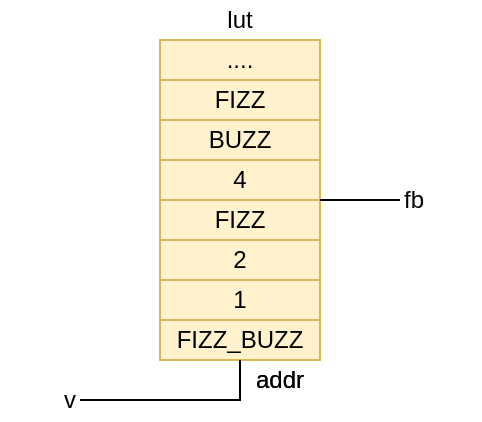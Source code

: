 <mxfile version="21.6.5" type="device">
  <diagram name="Page-1" id="l2YeYNKZNRmyEFJVFDeX">
    <mxGraphModel dx="382" dy="523" grid="1" gridSize="10" guides="1" tooltips="1" connect="1" arrows="1" fold="1" page="1" pageScale="1" pageWidth="827" pageHeight="1169" math="0" shadow="0">
      <root>
        <mxCell id="0" />
        <mxCell id="1" parent="0" />
        <mxCell id="F5BHP4as5XQNbplAumEu-1" value="FIZZ_BUZZ" style="rounded=0;whiteSpace=wrap;html=1;fillColor=#fff2cc;strokeColor=#d6b656;" vertex="1" parent="1">
          <mxGeometry x="320" y="540" width="80" height="20" as="geometry" />
        </mxCell>
        <mxCell id="F5BHP4as5XQNbplAumEu-2" value="1" style="rounded=0;whiteSpace=wrap;html=1;fillColor=#fff2cc;strokeColor=#d6b656;" vertex="1" parent="1">
          <mxGeometry x="320" y="520" width="80" height="20" as="geometry" />
        </mxCell>
        <mxCell id="F5BHP4as5XQNbplAumEu-3" value="2" style="rounded=0;whiteSpace=wrap;html=1;fillColor=#fff2cc;strokeColor=#d6b656;" vertex="1" parent="1">
          <mxGeometry x="320" y="500" width="80" height="20" as="geometry" />
        </mxCell>
        <mxCell id="F5BHP4as5XQNbplAumEu-4" value="FIZZ" style="rounded=0;whiteSpace=wrap;html=1;fillColor=#fff2cc;strokeColor=#d6b656;" vertex="1" parent="1">
          <mxGeometry x="320" y="480" width="80" height="20" as="geometry" />
        </mxCell>
        <mxCell id="F5BHP4as5XQNbplAumEu-5" value="4" style="rounded=0;whiteSpace=wrap;html=1;fillColor=#fff2cc;strokeColor=#d6b656;" vertex="1" parent="1">
          <mxGeometry x="320" y="460" width="80" height="20" as="geometry" />
        </mxCell>
        <mxCell id="F5BHP4as5XQNbplAumEu-6" value="BUZZ" style="rounded=0;whiteSpace=wrap;html=1;fillColor=#fff2cc;strokeColor=#d6b656;" vertex="1" parent="1">
          <mxGeometry x="320" y="440" width="80" height="20" as="geometry" />
        </mxCell>
        <mxCell id="F5BHP4as5XQNbplAumEu-7" value="FIZZ" style="rounded=0;whiteSpace=wrap;html=1;fillColor=#fff2cc;strokeColor=#d6b656;" vertex="1" parent="1">
          <mxGeometry x="320" y="420" width="80" height="20" as="geometry" />
        </mxCell>
        <mxCell id="F5BHP4as5XQNbplAumEu-8" value="...." style="rounded=0;whiteSpace=wrap;html=1;fillColor=#fff2cc;strokeColor=#d6b656;" vertex="1" parent="1">
          <mxGeometry x="320" y="400" width="80" height="20" as="geometry" />
        </mxCell>
        <mxCell id="F5BHP4as5XQNbplAumEu-9" value="" style="endArrow=none;html=1;rounded=0;" edge="1" parent="1">
          <mxGeometry width="50" height="50" relative="1" as="geometry">
            <mxPoint x="280" y="580" as="sourcePoint" />
            <mxPoint x="360" y="560" as="targetPoint" />
            <Array as="points">
              <mxPoint x="360" y="580" />
            </Array>
          </mxGeometry>
        </mxCell>
        <mxCell id="F5BHP4as5XQNbplAumEu-10" value="" style="endArrow=none;html=1;rounded=0;exitX=0;exitY=1;exitDx=0;exitDy=0;" edge="1" parent="1">
          <mxGeometry width="50" height="50" relative="1" as="geometry">
            <mxPoint x="440" y="480" as="sourcePoint" />
            <mxPoint x="400" y="480" as="targetPoint" />
          </mxGeometry>
        </mxCell>
        <mxCell id="F5BHP4as5XQNbplAumEu-11" value="addr" style="text;html=1;strokeColor=none;fillColor=none;align=center;verticalAlign=middle;whiteSpace=wrap;rounded=0;" vertex="1" parent="1">
          <mxGeometry x="360" y="560" width="40" height="20" as="geometry" />
        </mxCell>
        <mxCell id="F5BHP4as5XQNbplAumEu-12" value="addr" style="text;html=1;strokeColor=none;fillColor=none;align=center;verticalAlign=middle;whiteSpace=wrap;rounded=0;" vertex="1" parent="1">
          <mxGeometry x="360" y="560" width="40" height="20" as="geometry" />
        </mxCell>
        <mxCell id="F5BHP4as5XQNbplAumEu-13" value="v" style="text;html=1;strokeColor=none;fillColor=none;align=right;verticalAlign=middle;whiteSpace=wrap;rounded=0;" vertex="1" parent="1">
          <mxGeometry x="240" y="570" width="40" height="20" as="geometry" />
        </mxCell>
        <mxCell id="F5BHP4as5XQNbplAumEu-14" value="fb" style="text;html=1;strokeColor=none;fillColor=none;align=left;verticalAlign=middle;whiteSpace=wrap;rounded=0;" vertex="1" parent="1">
          <mxGeometry x="440" y="470" width="40" height="20" as="geometry" />
        </mxCell>
        <mxCell id="F5BHP4as5XQNbplAumEu-15" value="lut" style="text;html=1;strokeColor=none;fillColor=none;align=center;verticalAlign=middle;whiteSpace=wrap;rounded=0;" vertex="1" parent="1">
          <mxGeometry x="340" y="380" width="40" height="20" as="geometry" />
        </mxCell>
      </root>
    </mxGraphModel>
  </diagram>
</mxfile>
